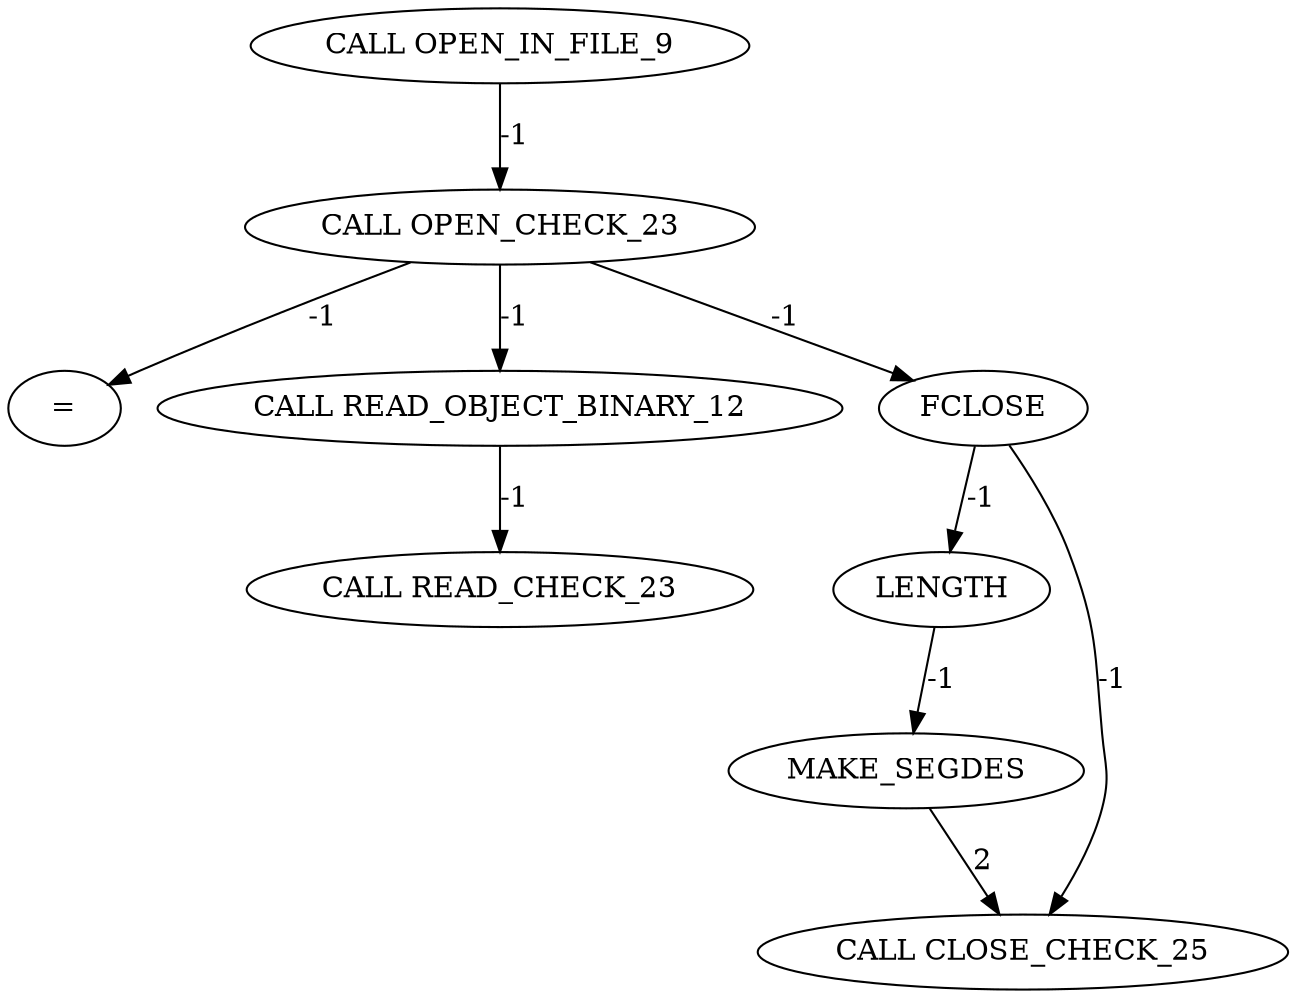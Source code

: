 digraph {
	cg_B_INST_218 [label="CALL OPEN_CHECK_23" cost=0]
	cg_B_INST_9343 [label="=" cost=1763]
	cg_B_INST_217 [label="CALL OPEN_IN_FILE_9" cost=0]
	cg_B_INST_228 [label="CALL READ_OBJECT_BINARY_12" cost=0]
	cg_B_INST_9349 [label=LENGTH cost=0]
	cg_B_INST_9350 [label=MAKE_SEGDES cost=86]
	cg_B_INST_9346 [label=FCLOSE cost=0]
	cg_B_INST_232 [label="CALL CLOSE_CHECK_25" cost=0]
	cg_B_INST_229 [label="CALL READ_CHECK_23" cost=0]
	cg_B_INST_218 -> cg_B_INST_9343 [label=-1 cost=-1]
	cg_B_INST_218 -> cg_B_INST_228 [label=-1 cost=-1]
	cg_B_INST_218 -> cg_B_INST_9346 [label=-1 cost=-1]
	cg_B_INST_217 -> cg_B_INST_218 [label=-1 cost=-1]
	cg_B_INST_228 -> cg_B_INST_229 [label=-1 cost=-1]
	cg_B_INST_9349 -> cg_B_INST_9350 [label=-1 cost=-1]
	cg_B_INST_9350 -> cg_B_INST_232 [label=2 cost=2]
	cg_B_INST_9346 -> cg_B_INST_9349 [label=-1 cost=-1]
	cg_B_INST_9346 -> cg_B_INST_232 [label=-1 cost=-1]
}
